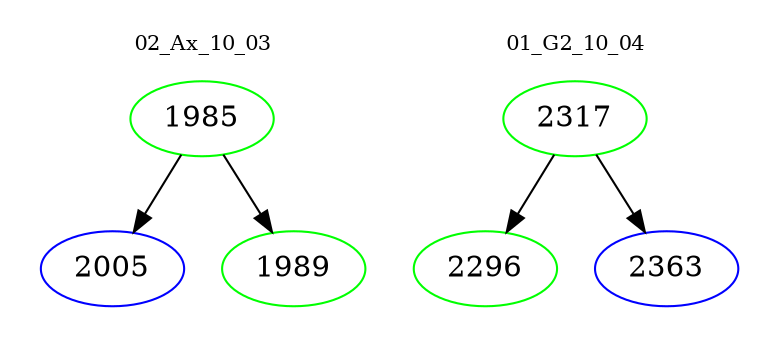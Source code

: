 digraph{
subgraph cluster_0 {
color = white
label = "02_Ax_10_03";
fontsize=10;
T0_1985 [label="1985", color="green"]
T0_1985 -> T0_2005 [color="black"]
T0_2005 [label="2005", color="blue"]
T0_1985 -> T0_1989 [color="black"]
T0_1989 [label="1989", color="green"]
}
subgraph cluster_1 {
color = white
label = "01_G2_10_04";
fontsize=10;
T1_2317 [label="2317", color="green"]
T1_2317 -> T1_2296 [color="black"]
T1_2296 [label="2296", color="green"]
T1_2317 -> T1_2363 [color="black"]
T1_2363 [label="2363", color="blue"]
}
}
